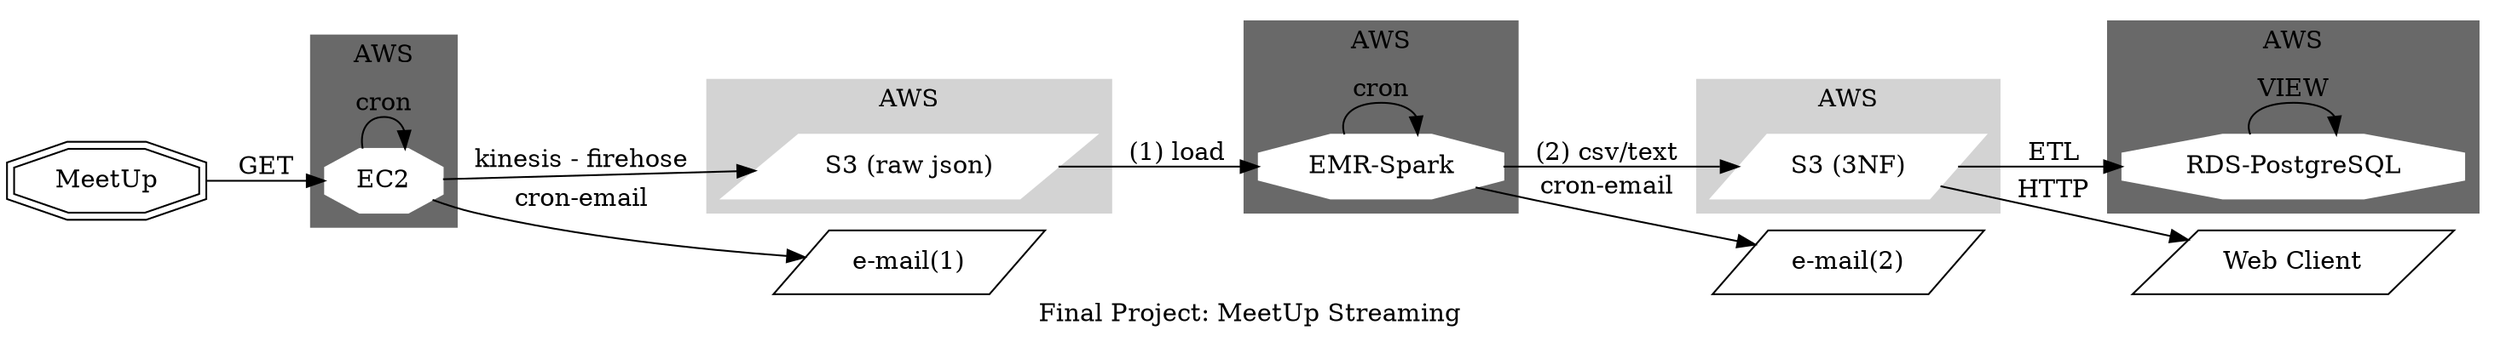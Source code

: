 // Data Model
digraph {
	graph [rankdir=LR]
	label = "Final Project: MeetUp Streaming"
		subgraph cluster_0 {
			node [color=white style=filled]
			style=filled
			color=dimgray
			label = "AWS"
				EC2 [shape=octagon]
		}
		subgraph cluster_1 {
			node [color=white style=filled]
			style=filled
			color=dimgray
			label = "AWS"
				"EMR-Spark" [shape=octagon]
		}
		subgraph cluster_2 {
			node [color=white style=filled]
			style=filled
			color=dimgray
			label = "AWS"
				"RDS-PostgreSQL" [shape=octagon]
		}
		subgraph cluster_3 {
			node [color=white style=filled]
			style=filled
			color=lightgrey
			label = "AWS"
				"S3 (raw json)" [shape=octagon]
		}
		subgraph cluster_4 {
			node [color=white style=filled]
			style=filled
			color=lightgrey
			label = "AWS"
				"S3 (3NF)" [shape=octagon]
		}
		MeetUp [shape=doubleoctagon]
		"S3 (raw json)" [shape=parallelogram]
		"S3 (3NF)" [shape=parallelogram]
		"Web Client" [shape=parallelogram]
		"e-mail(1)" [shape=parallelogram]
		"e-mail(2)" [shape=parallelogram]
			EC2 -> EC2 [label=cron]
			"EMR-Spark" -> "EMR-Spark" [label=cron]
			EC2 -> "e-mail(1)" [label="cron-email"]
			"EMR-Spark" -> "e-mail(2)" [label="cron-email"]
			MeetUp -> EC2 [label=GET]
			EC2 -> "S3 (raw json)" [label="kinesis - firehose"]
			"S3 (3NF)" -> "Web Client" [label=HTTP]
			"S3 (raw json)" -> "EMR-Spark" [label="(1) load"]
			"EMR-Spark" -> "S3 (3NF)" [label="(2) csv/text"]
			"S3 (3NF)" -> "RDS-PostgreSQL" [label=ETL]
			"RDS-PostgreSQL" -> "RDS-PostgreSQL" [label=VIEW]
}